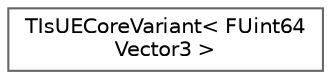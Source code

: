 digraph "Graphical Class Hierarchy"
{
 // INTERACTIVE_SVG=YES
 // LATEX_PDF_SIZE
  bgcolor="transparent";
  edge [fontname=Helvetica,fontsize=10,labelfontname=Helvetica,labelfontsize=10];
  node [fontname=Helvetica,fontsize=10,shape=box,height=0.2,width=0.4];
  rankdir="LR";
  Node0 [id="Node000000",label="TIsUECoreVariant\< FUint64\lVector3 \>",height=0.2,width=0.4,color="grey40", fillcolor="white", style="filled",URL="$dc/d2a/structTIsUECoreVariant_3_01FUint64Vector3_01_4.html",tooltip=" "];
}
